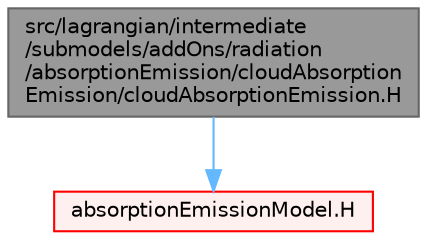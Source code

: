 digraph "src/lagrangian/intermediate/submodels/addOns/radiation/absorptionEmission/cloudAbsorptionEmission/cloudAbsorptionEmission.H"
{
 // LATEX_PDF_SIZE
  bgcolor="transparent";
  edge [fontname=Helvetica,fontsize=10,labelfontname=Helvetica,labelfontsize=10];
  node [fontname=Helvetica,fontsize=10,shape=box,height=0.2,width=0.4];
  Node1 [id="Node000001",label="src/lagrangian/intermediate\l/submodels/addOns/radiation\l/absorptionEmission/cloudAbsorption\lEmission/cloudAbsorptionEmission.H",height=0.2,width=0.4,color="gray40", fillcolor="grey60", style="filled", fontcolor="black",tooltip=" "];
  Node1 -> Node2 [id="edge1_Node000001_Node000002",color="steelblue1",style="solid",tooltip=" "];
  Node2 [id="Node000002",label="absorptionEmissionModel.H",height=0.2,width=0.4,color="red", fillcolor="#FFF0F0", style="filled",URL="$absorptionEmissionModel_8H.html",tooltip=" "];
}

